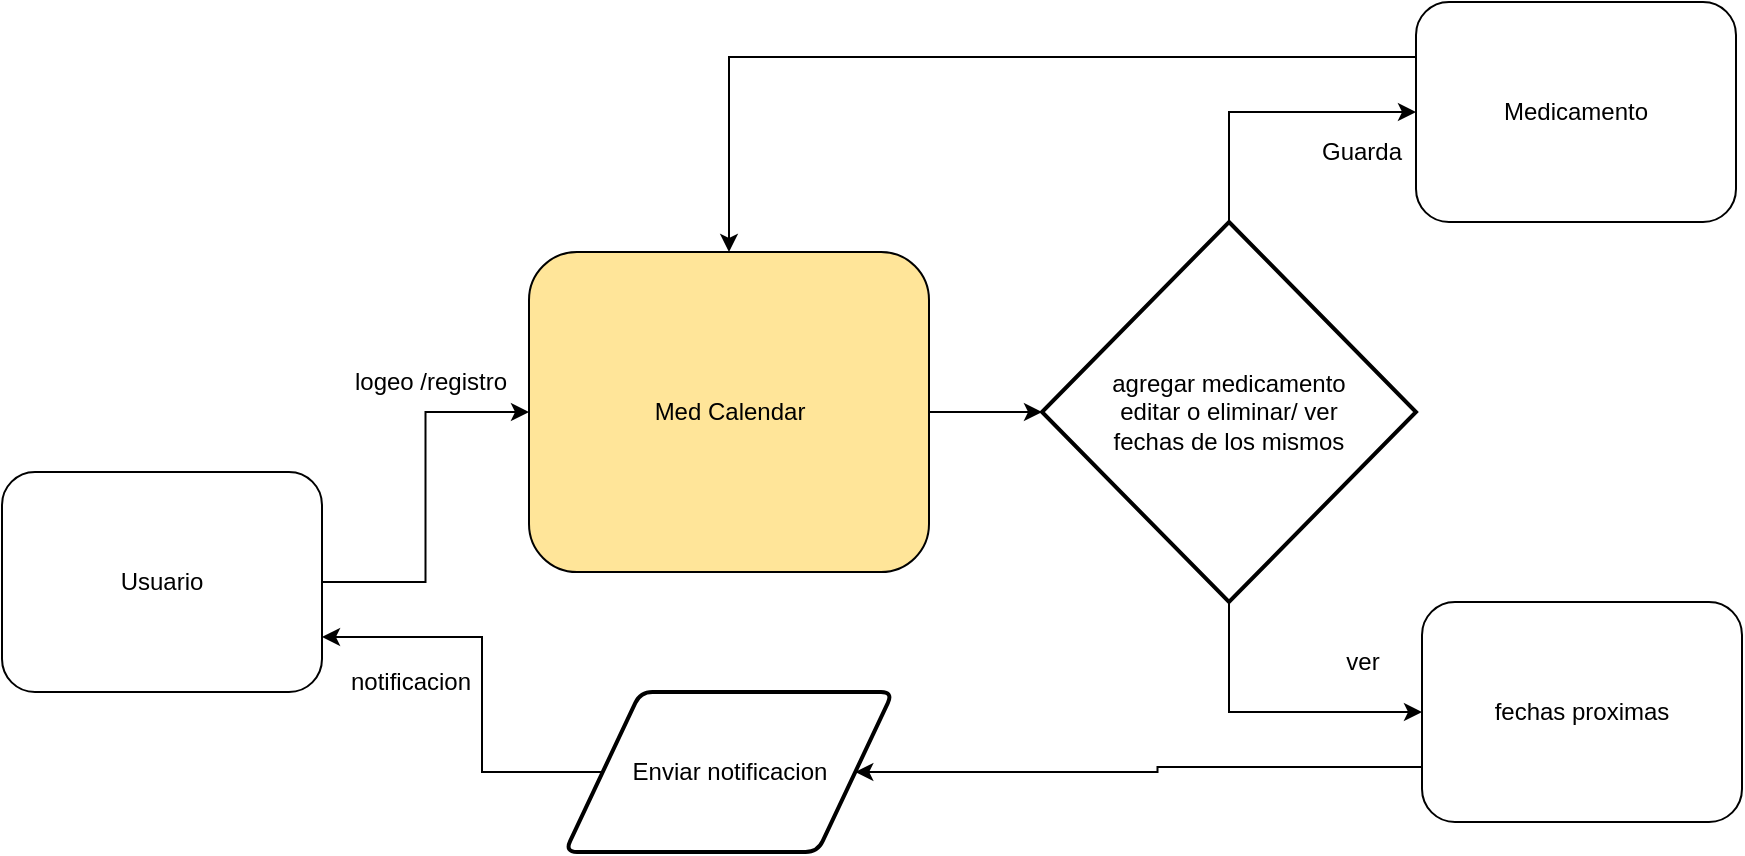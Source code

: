 <mxfile version="20.5.1" type="device"><diagram id="C5RBs43oDa-KdzZeNtuy" name="Page-1"><mxGraphModel dx="964" dy="547" grid="1" gridSize="10" guides="1" tooltips="1" connect="1" arrows="1" fold="1" page="1" pageScale="1" pageWidth="827" pageHeight="1169" math="0" shadow="0"><root><mxCell id="WIyWlLk6GJQsqaUBKTNV-0"/><mxCell id="WIyWlLk6GJQsqaUBKTNV-1" parent="WIyWlLk6GJQsqaUBKTNV-0"/><mxCell id="YzwikcKbHl5wHUN5_CMv-5" style="edgeStyle=orthogonalEdgeStyle;rounded=0;orthogonalLoop=1;jettySize=auto;html=1;exitX=0.5;exitY=0;exitDx=0;exitDy=0;entryX=0;entryY=0.5;entryDx=0;entryDy=0;exitPerimeter=0;" edge="1" parent="WIyWlLk6GJQsqaUBKTNV-1" source="YzwikcKbHl5wHUN5_CMv-7" target="YzwikcKbHl5wHUN5_CMv-4"><mxGeometry relative="1" as="geometry"><mxPoint x="620" y="95" as="sourcePoint"/></mxGeometry></mxCell><mxCell id="YzwikcKbHl5wHUN5_CMv-8" style="edgeStyle=orthogonalEdgeStyle;rounded=0;orthogonalLoop=1;jettySize=auto;html=1;exitX=1;exitY=0.5;exitDx=0;exitDy=0;entryX=0;entryY=0.5;entryDx=0;entryDy=0;entryPerimeter=0;" edge="1" parent="WIyWlLk6GJQsqaUBKTNV-1" source="WIyWlLk6GJQsqaUBKTNV-3" target="YzwikcKbHl5wHUN5_CMv-7"><mxGeometry relative="1" as="geometry"/></mxCell><mxCell id="WIyWlLk6GJQsqaUBKTNV-3" value="Med Calendar" style="rounded=1;whiteSpace=wrap;html=1;fontSize=12;glass=0;strokeWidth=1;shadow=0;fillColor=#FFE599;" parent="WIyWlLk6GJQsqaUBKTNV-1" vertex="1"><mxGeometry x="273.5" y="130" width="200" height="160" as="geometry"/></mxCell><mxCell id="YzwikcKbHl5wHUN5_CMv-1" style="edgeStyle=orthogonalEdgeStyle;rounded=0;orthogonalLoop=1;jettySize=auto;html=1;exitX=1;exitY=0.5;exitDx=0;exitDy=0;entryX=0;entryY=0.5;entryDx=0;entryDy=0;" edge="1" parent="WIyWlLk6GJQsqaUBKTNV-1" source="YzwikcKbHl5wHUN5_CMv-0" target="WIyWlLk6GJQsqaUBKTNV-3"><mxGeometry relative="1" as="geometry"/></mxCell><mxCell id="YzwikcKbHl5wHUN5_CMv-0" value="Usuario" style="rounded=1;whiteSpace=wrap;html=1;" vertex="1" parent="WIyWlLk6GJQsqaUBKTNV-1"><mxGeometry x="10" y="240" width="160" height="110" as="geometry"/></mxCell><mxCell id="YzwikcKbHl5wHUN5_CMv-2" value="logeo /registro" style="text;html=1;align=center;verticalAlign=middle;resizable=0;points=[];autosize=1;strokeColor=none;fillColor=none;" vertex="1" parent="WIyWlLk6GJQsqaUBKTNV-1"><mxGeometry x="173.5" y="180" width="100" height="30" as="geometry"/></mxCell><mxCell id="YzwikcKbHl5wHUN5_CMv-20" style="edgeStyle=orthogonalEdgeStyle;rounded=0;orthogonalLoop=1;jettySize=auto;html=1;exitX=0;exitY=0.25;exitDx=0;exitDy=0;entryX=0.5;entryY=0;entryDx=0;entryDy=0;" edge="1" parent="WIyWlLk6GJQsqaUBKTNV-1" source="YzwikcKbHl5wHUN5_CMv-4" target="WIyWlLk6GJQsqaUBKTNV-3"><mxGeometry relative="1" as="geometry"/></mxCell><mxCell id="YzwikcKbHl5wHUN5_CMv-4" value="Medicamento" style="rounded=1;whiteSpace=wrap;html=1;arcSize=15;" vertex="1" parent="WIyWlLk6GJQsqaUBKTNV-1"><mxGeometry x="717" y="5" width="160" height="110" as="geometry"/></mxCell><mxCell id="YzwikcKbHl5wHUN5_CMv-6" value="Guarda" style="text;html=1;strokeColor=none;fillColor=none;align=center;verticalAlign=middle;whiteSpace=wrap;rounded=0;" vertex="1" parent="WIyWlLk6GJQsqaUBKTNV-1"><mxGeometry x="660" y="65" width="60" height="30" as="geometry"/></mxCell><mxCell id="YzwikcKbHl5wHUN5_CMv-11" style="edgeStyle=orthogonalEdgeStyle;rounded=0;orthogonalLoop=1;jettySize=auto;html=1;exitX=0.5;exitY=1;exitDx=0;exitDy=0;exitPerimeter=0;entryX=0;entryY=0.5;entryDx=0;entryDy=0;" edge="1" parent="WIyWlLk6GJQsqaUBKTNV-1" source="YzwikcKbHl5wHUN5_CMv-7" target="YzwikcKbHl5wHUN5_CMv-10"><mxGeometry relative="1" as="geometry"/></mxCell><mxCell id="YzwikcKbHl5wHUN5_CMv-7" value="agregar medicamento &lt;br&gt;editar o eliminar/ ver &lt;br&gt;fechas de los mismos" style="strokeWidth=2;html=1;shape=mxgraph.flowchart.decision;whiteSpace=wrap;" vertex="1" parent="WIyWlLk6GJQsqaUBKTNV-1"><mxGeometry x="530" y="115" width="187" height="190" as="geometry"/></mxCell><mxCell id="YzwikcKbHl5wHUN5_CMv-17" style="edgeStyle=orthogonalEdgeStyle;rounded=0;orthogonalLoop=1;jettySize=auto;html=1;exitX=0;exitY=0.75;exitDx=0;exitDy=0;entryX=1;entryY=0.5;entryDx=0;entryDy=0;" edge="1" parent="WIyWlLk6GJQsqaUBKTNV-1" source="YzwikcKbHl5wHUN5_CMv-10" target="YzwikcKbHl5wHUN5_CMv-16"><mxGeometry relative="1" as="geometry"/></mxCell><mxCell id="YzwikcKbHl5wHUN5_CMv-10" value="fechas proximas" style="rounded=1;whiteSpace=wrap;html=1;" vertex="1" parent="WIyWlLk6GJQsqaUBKTNV-1"><mxGeometry x="720" y="305" width="160" height="110" as="geometry"/></mxCell><mxCell id="YzwikcKbHl5wHUN5_CMv-12" value="ver" style="text;html=1;align=center;verticalAlign=middle;resizable=0;points=[];autosize=1;strokeColor=none;fillColor=none;" vertex="1" parent="WIyWlLk6GJQsqaUBKTNV-1"><mxGeometry x="670" y="320" width="40" height="30" as="geometry"/></mxCell><mxCell id="YzwikcKbHl5wHUN5_CMv-18" style="edgeStyle=orthogonalEdgeStyle;rounded=0;orthogonalLoop=1;jettySize=auto;html=1;exitX=0;exitY=0.5;exitDx=0;exitDy=0;entryX=1;entryY=0.75;entryDx=0;entryDy=0;" edge="1" parent="WIyWlLk6GJQsqaUBKTNV-1" source="YzwikcKbHl5wHUN5_CMv-16" target="YzwikcKbHl5wHUN5_CMv-0"><mxGeometry relative="1" as="geometry"><Array as="points"><mxPoint x="250" y="390"/><mxPoint x="250" y="322"/></Array></mxGeometry></mxCell><mxCell id="YzwikcKbHl5wHUN5_CMv-16" value="Enviar notificacion" style="shape=parallelogram;html=1;strokeWidth=2;perimeter=parallelogramPerimeter;whiteSpace=wrap;rounded=1;arcSize=12;size=0.23;fillColor=#FFFFFF;" vertex="1" parent="WIyWlLk6GJQsqaUBKTNV-1"><mxGeometry x="291.5" y="350" width="164" height="80" as="geometry"/></mxCell><mxCell id="YzwikcKbHl5wHUN5_CMv-19" value="notificacion" style="text;html=1;align=center;verticalAlign=middle;resizable=0;points=[];autosize=1;strokeColor=none;fillColor=none;" vertex="1" parent="WIyWlLk6GJQsqaUBKTNV-1"><mxGeometry x="173.5" y="330" width="80" height="30" as="geometry"/></mxCell></root></mxGraphModel></diagram></mxfile>